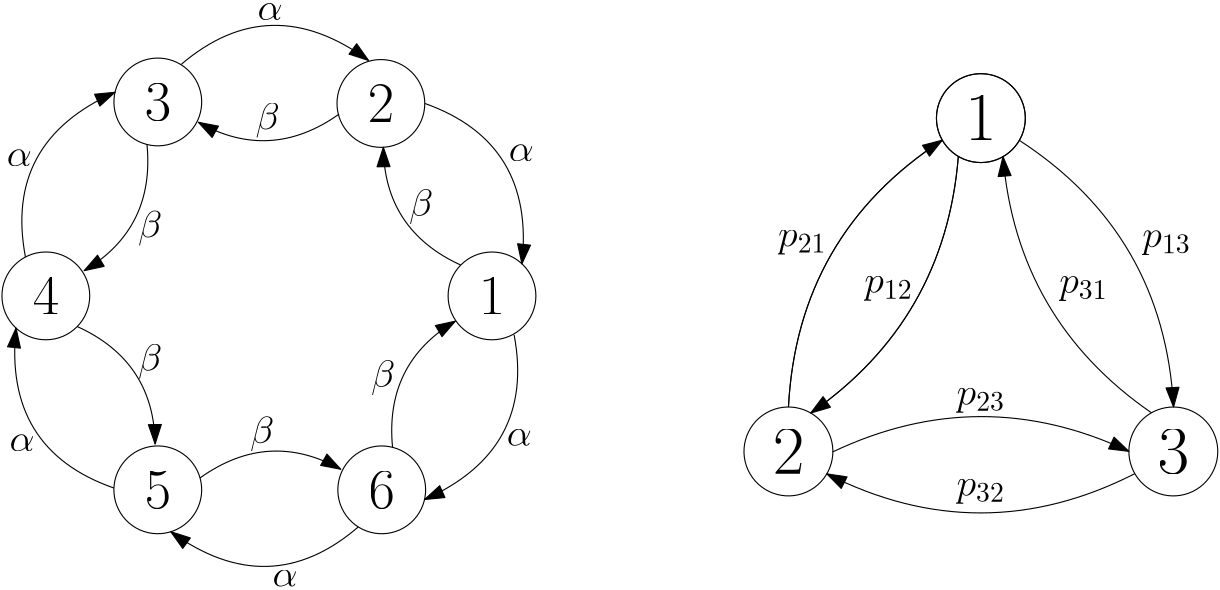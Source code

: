 <?xml version="1.0"?>
<!DOCTYPE ipe SYSTEM "ipe.dtd">
<ipe version="70218" creator="Ipe 7.2.23">
<info created="D:20211017113642" modified="D:20211107124613"/>
<ipestyle name="basic">
<symbol name="arrow/arc(spx)">
<path stroke="sym-stroke" fill="sym-stroke" pen="sym-pen">
0 0 m
-1 0.333 l
-1 -0.333 l
h
</path>
</symbol>
<symbol name="arrow/farc(spx)">
<path stroke="sym-stroke" fill="white" pen="sym-pen">
0 0 m
-1 0.333 l
-1 -0.333 l
h
</path>
</symbol>
<symbol name="arrow/ptarc(spx)">
<path stroke="sym-stroke" fill="sym-stroke" pen="sym-pen">
0 0 m
-1 0.333 l
-0.8 0 l
-1 -0.333 l
h
</path>
</symbol>
<symbol name="arrow/fptarc(spx)">
<path stroke="sym-stroke" fill="white" pen="sym-pen">
0 0 m
-1 0.333 l
-0.8 0 l
-1 -0.333 l
h
</path>
</symbol>
<symbol name="mark/circle(sx)" transformations="translations">
<path fill="sym-stroke">
0.6 0 0 0.6 0 0 e
0.4 0 0 0.4 0 0 e
</path>
</symbol>
<symbol name="mark/disk(sx)" transformations="translations">
<path fill="sym-stroke">
0.6 0 0 0.6 0 0 e
</path>
</symbol>
<symbol name="mark/fdisk(sfx)" transformations="translations">
<group>
<path fill="sym-fill">
0.5 0 0 0.5 0 0 e
</path>
<path fill="sym-stroke" fillrule="eofill">
0.6 0 0 0.6 0 0 e
0.4 0 0 0.4 0 0 e
</path>
</group>
</symbol>
<symbol name="mark/box(sx)" transformations="translations">
<path fill="sym-stroke" fillrule="eofill">
-0.6 -0.6 m
0.6 -0.6 l
0.6 0.6 l
-0.6 0.6 l
h
-0.4 -0.4 m
0.4 -0.4 l
0.4 0.4 l
-0.4 0.4 l
h
</path>
</symbol>
<symbol name="mark/square(sx)" transformations="translations">
<path fill="sym-stroke">
-0.6 -0.6 m
0.6 -0.6 l
0.6 0.6 l
-0.6 0.6 l
h
</path>
</symbol>
<symbol name="mark/fsquare(sfx)" transformations="translations">
<group>
<path fill="sym-fill">
-0.5 -0.5 m
0.5 -0.5 l
0.5 0.5 l
-0.5 0.5 l
h
</path>
<path fill="sym-stroke" fillrule="eofill">
-0.6 -0.6 m
0.6 -0.6 l
0.6 0.6 l
-0.6 0.6 l
h
-0.4 -0.4 m
0.4 -0.4 l
0.4 0.4 l
-0.4 0.4 l
h
</path>
</group>
</symbol>
<symbol name="mark/cross(sx)" transformations="translations">
<group>
<path fill="sym-stroke">
-0.43 -0.57 m
0.57 0.43 l
0.43 0.57 l
-0.57 -0.43 l
h
</path>
<path fill="sym-stroke">
-0.43 0.57 m
0.57 -0.43 l
0.43 -0.57 l
-0.57 0.43 l
h
</path>
</group>
</symbol>
<symbol name="arrow/fnormal(spx)">
<path stroke="sym-stroke" fill="white" pen="sym-pen">
0 0 m
-1 0.333 l
-1 -0.333 l
h
</path>
</symbol>
<symbol name="arrow/pointed(spx)">
<path stroke="sym-stroke" fill="sym-stroke" pen="sym-pen">
0 0 m
-1 0.333 l
-0.8 0 l
-1 -0.333 l
h
</path>
</symbol>
<symbol name="arrow/fpointed(spx)">
<path stroke="sym-stroke" fill="white" pen="sym-pen">
0 0 m
-1 0.333 l
-0.8 0 l
-1 -0.333 l
h
</path>
</symbol>
<symbol name="arrow/linear(spx)">
<path stroke="sym-stroke" pen="sym-pen">
-1 0.333 m
0 0 l
-1 -0.333 l
</path>
</symbol>
<symbol name="arrow/fdouble(spx)">
<path stroke="sym-stroke" fill="white" pen="sym-pen">
0 0 m
-1 0.333 l
-1 -0.333 l
h
-1 0 m
-2 0.333 l
-2 -0.333 l
h
</path>
</symbol>
<symbol name="arrow/double(spx)">
<path stroke="sym-stroke" fill="sym-stroke" pen="sym-pen">
0 0 m
-1 0.333 l
-1 -0.333 l
h
-1 0 m
-2 0.333 l
-2 -0.333 l
h
</path>
</symbol>
<symbol name="arrow/mid-normal(spx)">
<path stroke="sym-stroke" fill="sym-stroke" pen="sym-pen">
0.5 0 m
-0.5 0.333 l
-0.5 -0.333 l
h
</path>
</symbol>
<symbol name="arrow/mid-fnormal(spx)">
<path stroke="sym-stroke" fill="white" pen="sym-pen">
0.5 0 m
-0.5 0.333 l
-0.5 -0.333 l
h
</path>
</symbol>
<symbol name="arrow/mid-pointed(spx)">
<path stroke="sym-stroke" fill="sym-stroke" pen="sym-pen">
0.5 0 m
-0.5 0.333 l
-0.3 0 l
-0.5 -0.333 l
h
</path>
</symbol>
<symbol name="arrow/mid-fpointed(spx)">
<path stroke="sym-stroke" fill="white" pen="sym-pen">
0.5 0 m
-0.5 0.333 l
-0.3 0 l
-0.5 -0.333 l
h
</path>
</symbol>
<symbol name="arrow/mid-double(spx)">
<path stroke="sym-stroke" fill="sym-stroke" pen="sym-pen">
1 0 m
0 0.333 l
0 -0.333 l
h
0 0 m
-1 0.333 l
-1 -0.333 l
h
</path>
</symbol>
<symbol name="arrow/mid-fdouble(spx)">
<path stroke="sym-stroke" fill="white" pen="sym-pen">
1 0 m
0 0.333 l
0 -0.333 l
h
0 0 m
-1 0.333 l
-1 -0.333 l
h
</path>
</symbol>
<anglesize name="22.5 deg" value="22.5"/>
<anglesize name="30 deg" value="30"/>
<anglesize name="45 deg" value="45"/>
<anglesize name="60 deg" value="60"/>
<anglesize name="90 deg" value="90"/>
<arrowsize name="large" value="10"/>
<arrowsize name="small" value="5"/>
<arrowsize name="tiny" value="3"/>
<color name="blue" value="0 0 1"/>
<color name="brown" value="0.647 0.165 0.165"/>
<color name="darkblue" value="0 0 0.545"/>
<color name="darkcyan" value="0 0.545 0.545"/>
<color name="darkgray" value="0.663"/>
<color name="darkgreen" value="0 0.392 0"/>
<color name="darkmagenta" value="0.545 0 0.545"/>
<color name="darkorange" value="1 0.549 0"/>
<color name="darkred" value="0.545 0 0"/>
<color name="gold" value="1 0.843 0"/>
<color name="gray" value="0.745"/>
<color name="green" value="0 1 0"/>
<color name="lightblue" value="0.678 0.847 0.902"/>
<color name="lightcyan" value="0.878 1 1"/>
<color name="lightgray" value="0.827"/>
<color name="lightgreen" value="0.565 0.933 0.565"/>
<color name="lightyellow" value="1 1 0.878"/>
<color name="navy" value="0 0 0.502"/>
<color name="orange" value="1 0.647 0"/>
<color name="pink" value="1 0.753 0.796"/>
<color name="purple" value="0.627 0.125 0.941"/>
<color name="red" value="1 0 0"/>
<color name="seagreen" value="0.18 0.545 0.341"/>
<color name="turquoise" value="0.251 0.878 0.816"/>
<color name="violet" value="0.933 0.51 0.933"/>
<color name="yellow" value="1 1 0"/>
<dashstyle name="dash dot dotted" value="[4 2 1 2 1 2] 0"/>
<dashstyle name="dash dotted" value="[4 2 1 2] 0"/>
<dashstyle name="dashed" value="[4] 0"/>
<dashstyle name="dotted" value="[1 3] 0"/>
<gridsize name="10 pts (~3.5 mm)" value="10"/>
<gridsize name="14 pts (~5 mm)" value="14"/>
<gridsize name="16 pts (~6 mm)" value="16"/>
<gridsize name="20 pts (~7 mm)" value="20"/>
<gridsize name="28 pts (~10 mm)" value="28"/>
<gridsize name="32 pts (~12 mm)" value="32"/>
<gridsize name="4 pts" value="4"/>
<gridsize name="56 pts (~20 mm)" value="56"/>
<gridsize name="8 pts (~3 mm)" value="8"/>
<opacity name="10%" value="0.1"/>
<opacity name="30%" value="0.3"/>
<opacity name="50%" value="0.5"/>
<opacity name="75%" value="0.75"/>
<pen name="fat" value="1.2"/>
<pen name="heavier" value="0.8"/>
<pen name="ultrafat" value="2"/>
<symbolsize name="large" value="5"/>
<symbolsize name="small" value="2"/>
<symbolsize name="tiny" value="1.1"/>
<textsize name="Huge" value="\Huge"/>
<textsize name="LARGE" value="\LARGE"/>
<textsize name="Large" value="\Large"/>
<textsize name="footnote" value="\footnotesize"/>
<textsize name="huge" value="\huge"/>
<textsize name="large" value="\large"/>
<textsize name="small" value="\small"/>
<textsize name="tiny" value="\tiny"/>
<textstyle name="center" begin="\begin{center}" end="\end{center}"/>
<textstyle name="item" begin="\begin{itemize}\item{}" end="\end{itemize}"/>
<textstyle name="itemize" begin="\begin{itemize}" end="\end{itemize}"/>
<tiling name="falling" angle="-60" step="4" width="1"/>
<tiling name="rising" angle="30" step="4" width="1"/>
</ipestyle>
<page>
<layer name="alpha"/>
<view layers="alpha" active="alpha"/>
<path layer="alpha" matrix="1 0 0 1 -8 69.282" stroke="black">
15.8005 0 0 15.8005 176 384 e
</path>
<path matrix="1 0 0 1 32 0" stroke="black">
15.8005 0 0 15.8005 176 384 e
</path>
<path matrix="1 0 0 1 -128 0" stroke="black" arrow="normal/normal">
311.8 453.282 m
351.58 439.183
346.775 395.557 c
</path>
<path matrix="1 0 0 1 -128 0" stroke="black" rarrow="normal/normal">
296.888 437.507 m
297.175 407.772
324.736 395.081 c
</path>
<path matrix="0.499618 0.866246 -0.866246 0.499618 332.942 -29.2556" stroke="black" arrow="normal/normal">
311.8 453.282 m
351.58 439.183
346.775 395.557 c
</path>
<path matrix="0.499618 0.866246 -0.866246 0.499618 332.942 -29.2556" stroke="black" rarrow="normal/normal">
296.888 437.507 m
297.175 407.772
324.736 395.081 c
</path>
<path matrix="-0.503803 0.863819 -0.863819 -0.503803 508.07 495.247" stroke="black">
15.8005 0 0 15.8005 176 384 e
</path>
<path matrix="-0.503803 0.863819 -0.863819 -0.503803 588.678 357.036" stroke="black" arrow="normal/normal">
311.8 453.282 m
351.58 439.183
346.775 395.557 c
</path>
<path matrix="-0.503803 0.863819 -0.863819 -0.503803 588.678 357.036" stroke="black" rarrow="normal/normal">
296.888 437.507 m
297.175 407.772
324.736 395.081 c
</path>
<path matrix="-0.99999 -0.00439644 0.00439644 -0.99999 221.692 768.774" stroke="black">
15.8005 0 0 15.8005 176 384 e
</path>
<path matrix="-0.99999 -0.00439644 0.00439644 -0.99999 381.69 769.477" stroke="black" arrow="normal/normal">
311.8 453.282 m
351.58 439.183
346.775 395.557 c
</path>
<path matrix="-0.99999 -0.00439644 0.00439644 -0.99999 381.69 769.477" stroke="black" rarrow="normal/normal">
296.888 437.507 m
297.175 407.772
324.736 395.081 c
</path>
<path matrix="-0.496188 -0.868215 0.868215 -0.496188 -158.378 657.527" stroke="black">
15.8005 0 0 15.8005 176 384 e
</path>
<path matrix="-0.496188 -0.868215 0.868215 -0.496188 -78.9879 796.441" stroke="black" arrow="normal/normal">
311.8 453.282 m
351.58 439.183
346.775 395.557 c
</path>
<path matrix="-0.496188 -0.868215 0.868215 -0.496188 -78.9879 796.441" stroke="black" rarrow="normal/normal">
296.888 437.507 m
297.175 407.772
324.736 395.081 c
</path>
<path matrix="0.503803 -0.863819 0.863819 0.503803 -252.07 272.753" stroke="black">
15.8005 0 0 15.8005 176 384 e
</path>
<path matrix="0.503803 -0.863819 0.863819 0.503803 -332.678 410.964" stroke="black" arrow="normal/normal">
311.8 453.282 m
351.58 439.183
346.775 395.557 c
</path>
<path matrix="0.503803 -0.863819 0.863819 0.503803 -332.678 410.964" stroke="black" rarrow="normal/normal">
296.888 437.507 m
297.175 407.772
324.736 395.081 c
</path>
<text matrix="1 0 0 1 -132.738 -6.6595" transformations="translations" pos="296 453.282" stroke="black" type="label" width="9.476" height="13.319" depth="0" valign="baseline" size="huge">2</text>
<text matrix="1 0 0 1 -132.738 -6.6595" transformations="translations" pos="336 384" stroke="black" type="label" width="9.476" height="13.319" depth="0" valign="baseline" size="huge">1</text>
<text matrix="1 0 0 1 -133.356 -6.65543" transformations="translations" pos="176 384" stroke="black" type="label" width="9.476" height="13.319" depth="0" valign="baseline" size="huge">4</text>
<text matrix="1 0 0 1 -133.05 -7.19253" transformations="translations" pos="216 314.718" stroke="black" type="label" width="9.476" height="13.319" depth="0" valign="baseline" size="huge">5</text>
<text matrix="1 0 0 1 -133.529 -6.40071" transformations="translations" pos="216.485 453.56" stroke="black" type="label" width="9.476" height="13.319" depth="0" valign="baseline" size="huge">3</text>
<text matrix="1 0 0 1 -132.915 -7.47729" transformations="translations" pos="296.483 314.999" stroke="black" type="label" width="9.476" height="13.319" depth="0" valign="baseline" size="huge">6</text>
<text matrix="1 0 0 1 -126 0" transformations="translations" pos="340.002 432.498" stroke="black" type="label" width="9.026" height="6.177" depth="0" valign="baseline" size="Large" style="math">\alpha</text>
<text matrix="1 0 0 1 -126 1" transformations="translations" pos="304.148 411.799" stroke="black" type="label" width="8.726" height="9.962" depth="2.79" valign="baseline" size="Large" style="math">\beta</text>
<text matrix="1 0 0 1 -132.41 2" transformations="translations" pos="256 481.347" stroke="black" type="label" width="9.026" height="6.177" depth="0" valign="baseline" size="Large" style="math">\alpha
</text>
<text matrix="1 0 0 1 -133.161 3.93" transformations="translations" pos="256 439.942" stroke="black" type="label" width="8.726" height="9.962" depth="2.79" valign="baseline" size="Large" style="math">\beta</text>
<text matrix="1 0 0 1 -138.41 -2" transformations="translations" pos="171.697 432.673" stroke="black" type="label" width="9.026" height="6.177" depth="0" valign="baseline" size="Large" style="math">\alpha
</text>
<text matrix="1 0 0 1 -127 -6.926" transformations="translations" pos="207.562 411.965" stroke="black" type="label" width="8.726" height="9.962" depth="2.79" valign="baseline" size="Large" style="math">\beta</text>
<text matrix="1 0 0 1 -137.41 -7.289" transformations="translations" pos="171.697 335.327" stroke="black" type="label" width="9.026" height="6.177" depth="0" valign="baseline" size="Large" style="math">\alpha</text>
<text matrix="1 0 0 1 -127 1" transformations="translations" pos="207.562 356.035" stroke="black" type="label" width="8.726" height="9.962" depth="2.79" valign="baseline" size="Large" style="math">\beta</text>
<text matrix="1 0 0 1 -135.161 2.93" transformations="translations" pos="256 328.069" stroke="black" type="label" width="8.726" height="9.962" depth="2.79" valign="baseline" size="Large" style="math">\beta</text>
<text matrix="1 0 0 1 -127 -7.289" transformations="translations" pos="256 286.655" stroke="black" type="label" width="9.026" height="6.177" depth="0" valign="baseline" size="Large" style="math">\alpha</text>
<text matrix="1 0 0 1 -140 -4.856" transformations="translations" pos="304.438 356.035" stroke="black" type="label" width="8.726" height="9.962" depth="2.79" valign="baseline" size="Large" style="math">\beta
</text>
<text matrix="1 0 0 1 -127 -5.289" transformations="translations" pos="340.303 335.327" stroke="black" type="label" width="9.026" height="6.177" depth="0" valign="baseline" size="Large" style="math">\alpha</text>
<path matrix="1 0 0 1 0 -336" stroke="black">
16 0 0 16 384 784 e
</path>
<path matrix="1 0 0 1 0 -336" stroke="black">
375.884 770.211 m
371.131 711.43
322.757 677.834 c
</path>
<path matrix="1 0 0 1 0 -336" stroke="black">
370.105 776.067 m
317.983 742.115
314.726 680 c
</path>
<path matrix="1 0 0 1 0 -336" stroke="black">
16 0 0 16 384 784 e
</path>
<path matrix="1 0 0 1 0 -336" stroke="black" arrow="normal/normal">
375.884 770.211 m
371.131 711.43
322.757 677.834 c
</path>
<path matrix="1 0 0 1 0 -336" stroke="black" rarrow="normal/normal">
370.105 776.067 m
317.983 742.115
314.726 680 c
</path>
<path matrix="-0.5 0.866025 -0.866025 -0.5 1185.68 387.446" stroke="black">
16 0 0 16 384 784 e
</path>
<path matrix="-0.5 0.866025 -0.866025 -0.5 1185.68 387.446" stroke="black" arrow="normal/normal">
375.884 770.211 m
371.131 711.43
322.757 677.834 c
</path>
<path matrix="-0.5 0.866025 -0.866025 -0.5 1185.68 387.446" stroke="black" rarrow="normal/normal">
370.105 776.067 m
317.983 742.115
314.726 680 c
</path>
<path matrix="-0.5 -0.866025 0.866025 -0.5 -33.6819 1052.55" stroke="black">
16 0 0 16 384 784 e
</path>
<path matrix="-0.5 -0.866025 0.866025 -0.5 -33.6819 1052.55" stroke="black" arrow="normal/normal">
375.884 770.211 m
371.131 711.43
322.757 677.834 c
</path>
<path matrix="-0.5 -0.866025 0.866025 -0.5 -33.6819 1052.55" stroke="black" rarrow="normal/normal">
370.105 776.067 m
317.983 742.115
314.726 680 c
</path>
<text matrix="1 0 0 1 -5.684 -7.989" transformations="translations" pos="384 448" stroke="black" type="label" width="11.368" height="15.978" depth="0" valign="baseline" size="Huge" style="math">1</text>
<text matrix="1 0 0 1 -5.27739 -7.75424" transformations="translations" pos="314.311 327.765" stroke="black" type="label" width="11.368" height="15.978" depth="0" valign="baseline" size="Huge" style="math">2</text>
<text matrix="1 0 0 1 -8.28686 -6.48624" transformations="translations" pos="455.885 326.497" stroke="black" type="label" width="11.368" height="15.978" depth="0" valign="baseline" size="Huge" style="math">3
</text>
<text matrix="1 0 0 1 -3.5 -2.1" transformations="translations" pos="445.618 403.575" stroke="black" type="label" width="17.511" height="6.176" depth="2.79" valign="baseline" size="Large" style="math">p_{13}</text>
<text matrix="1 0 0 1 -1.3 0" transformations="translations" pos="413.514 385.04" stroke="black" type="label" width="17.511" height="6.176" depth="2.79" valign="baseline" size="Large" style="math">p_{31}</text>
<text matrix="1 0 0 1 -3.1 -6.6" transformations="translations" pos="314.082 408.367" stroke="black" type="label" width="17.511" height="6.176" depth="2.79" valign="baseline" size="Large" style="math">p_{21}</text>
<text matrix="1 0 0 1 -22.8 6.1" transformations="translations" pos="364.839 379.063" stroke="black" type="label" width="17.511" height="6.176" depth="2.79" valign="baseline" size="Large" style="math">p_{12}</text>
<text matrix="1 0 0 1 -8.75575 -1.89737" transformations="translations" pos="384 346.707" stroke="black" type="label" width="17.511" height="6.176" depth="2.79" valign="baseline" size="Large" style="math">p_{23}</text>
<text matrix="1 0 0 1 -8.77689 0" transformations="translations" pos="384 312.081" stroke="black" type="label" width="17.511" height="6.176" depth="2.79" valign="baseline" size="Large" style="math">p_{32}</text>
</page>
</ipe>
